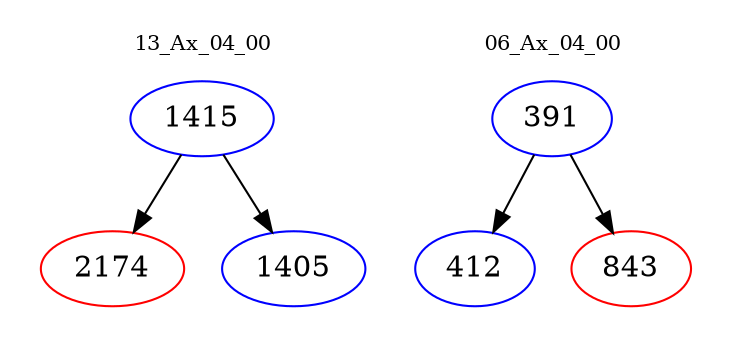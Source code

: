digraph{
subgraph cluster_0 {
color = white
label = "13_Ax_04_00";
fontsize=10;
T0_1415 [label="1415", color="blue"]
T0_1415 -> T0_2174 [color="black"]
T0_2174 [label="2174", color="red"]
T0_1415 -> T0_1405 [color="black"]
T0_1405 [label="1405", color="blue"]
}
subgraph cluster_1 {
color = white
label = "06_Ax_04_00";
fontsize=10;
T1_391 [label="391", color="blue"]
T1_391 -> T1_412 [color="black"]
T1_412 [label="412", color="blue"]
T1_391 -> T1_843 [color="black"]
T1_843 [label="843", color="red"]
}
}
